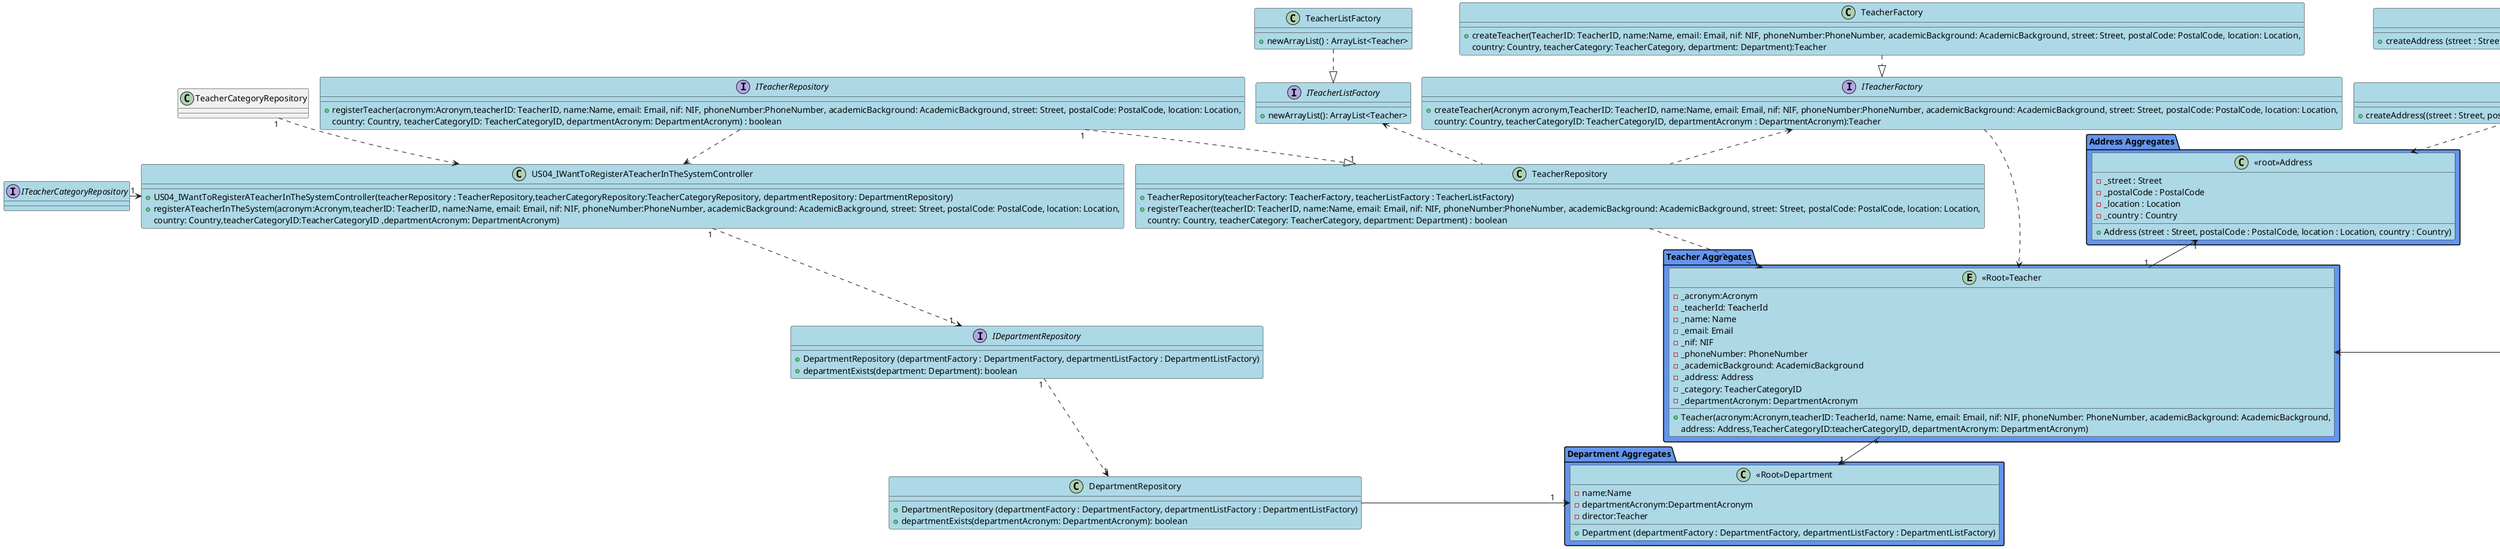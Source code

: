 @startuml
!pragma layout smetana

class US04_IWantToRegisterATeacherInTheSystemController #lightblue{
        +US04_IWantToRegisterATeacherInTheSystemController(teacherRepository : TeacherRepository,teacherCategoryRepository:TeacherCategoryRepository, departmentRepository: DepartmentRepository)
        +registerATeacherInTheSystem(acronym:Acronym,teacherID: TeacherID, name:Name, email: Email, nif: NIF, phoneNumber:PhoneNumber, academicBackground: AcademicBackground, street: Street, postalCode: PostalCode, location: Location,
                                          country: Country,teacherCategoryID:TeacherCategoryID ,departmentAcronym: DepartmentAcronym)
}

class TeacherRepository #lightblue{
    +TeacherRepository(teacherFactory: TeacherFactory, teacherListFactory : TeacherListFactory)
    +registerTeacher(teacherID: TeacherID, name:Name, email: Email, nif: NIF, phoneNumber:PhoneNumber, academicBackground: AcademicBackground, street: Street, postalCode: PostalCode, location: Location,
                          country: Country, teacherCategory: TeacherCategory, department: Department) : boolean
}

class TeacherFactory #lightblue{
    +createTeacher(TeacherID: TeacherID, name:Name, email: Email, nif: NIF, phoneNumber:PhoneNumber, academicBackground: AcademicBackground, street: Street, postalCode: PostalCode, location: Location,
                        country: Country, teacherCategory: TeacherCategory, department: Department):Teacher
}

class DepartmentRepository #lightblue{
    +DepartmentRepository (departmentFactory : DepartmentFactory, departmentListFactory : DepartmentListFactory)
    +departmentExists(departmentAcronym: DepartmentAcronym): boolean
}

class AddressFactory #lightblue{
    + createAddress (street : Street, postalCode : PostalCode, location : Location, country : Country)
}
class TeacherListFactory #lightblue{
    +newArrayList() : ArrayList<Teacher>
}
class TeacherCategoryFactory #lightblue{
    +createTeacherCategory(teacherCategoryID:TeacherCategoryID, name:Name)
}
interface ITeacherListFactory #lightblue{
    + newArrayList(): ArrayList<Teacher>
}

interface ITeacherFactory #lightblue{
+createTeacher(Acronym acronym,TeacherID: TeacherID, name:Name, email: Email, nif: NIF, phoneNumber:PhoneNumber, academicBackground: AcademicBackground, street: Street, postalCode: PostalCode, location: Location,
                        country: Country, teacherCategoryID: TeacherCategoryID, departmentAcronym : DepartmentAcronym):Teacher
}
interface IDepartmentRepository #lightblue{

    +DepartmentRepository (departmentFactory : DepartmentFactory, departmentListFactory : DepartmentListFactory)
    +departmentExists(department: Department): boolean
}
interface ITeacherRepository #lightblue{
+registerTeacher(acronym:Acronym,teacherID: TeacherID, name:Name, email: Email, nif: NIF, phoneNumber:PhoneNumber, academicBackground: AcademicBackground, street: Street, postalCode: PostalCode, location: Location,
                          country: Country, teacherCategoryID: TeacherCategoryID, departmentAcronym: DepartmentAcronym) : boolean
}
interface IAddressFactory #lightblue{
+createAddress((street : Street, postalCode : PostalCode, location : Location, country : Country) : Address
}
interface ITeacherCategoryRepository #lightblue{

}
interface ITeacherCategoryFactory #lightblue {}
package "Department Aggregates" #CornflowerBlue       {
class "<<Root>>Department"#lightblue {
    -name:Name
    -departmentAcronym:DepartmentAcronym
    -director:Teacher
    +Department (departmentFactory : DepartmentFactory, departmentListFactory : DepartmentListFactory)
}
}
package "Address Aggregates" #CornflowerBlue{
class "<<root>>Address" #lightblue{
    -_street : Street
    -_postalCode : PostalCode
    -_location : Location
    -_country : Country
    +Address (street : Street, postalCode : PostalCode, location : Location, country : Country)
}
}
package "Teacher Aggregates"#CornflowerBlue {
entity "<<Root>>Teacher"#lightblue {
    -_acronym:Acronym
    -_teacherId: TeacherId
    -_name: Name
    -_email: Email
    -_nif: NIF
    -_phoneNumber: PhoneNumber
    -_academicBackground: AcademicBackground
    -_address: Address
    -_category: TeacherCategoryID
    -_departmentAcronym: DepartmentAcronym
     +Teacher(acronym:Acronym,teacherID: TeacherId, name: Name, email: Email, nif: NIF, phoneNumber: PhoneNumber, academicBackground: AcademicBackground,
                address: Address,TeacherCategoryID:teacherCategoryID, departmentAcronym: DepartmentAcronym)
}
}
package "Teacher Category Aggregates" #CornflowerBlue{
entity "<<Root Teacher Category>>" #lightblue{
    -_teacherCategoryID: TeacherCategoryID
    -_name:Name
}
}
US04_IWantToRegisterATeacherInTheSystemController "1" ..> "1    " IDepartmentRepository
IDepartmentRepository "1"..>"1" DepartmentRepository
AddressFactory  ..|> IAddressFactory
IAddressFactory ..> "<<root>>Address"
"<<root>>Address""1" <-- "1" "<<Root>>Teacher"
"<<Root>>Teacher"  "*" --> "1               " "<<Root>>Department"
TeacherRepository ..> "<<Root>>Teacher"
TeacherRepository  .u.>             ITeacherListFactory
TeacherRepository  .u.>             ITeacherFactory
TeacherFactory ..|> ITeacherFactory
ITeacherFactory ..> "<<Root>>Teacher"
TeacherListFactory ..|> ITeacherListFactory
DepartmentRepository ->"1       " "<<Root>>Department"
ITeacherRepository "1"..|>"1" TeacherRepository
ITeacherRepository ..> US04_IWantToRegisterATeacherInTheSystemController
TeacherCategoryFactory ..> ITeacherCategoryFactory
ITeacherCategoryRepository "1"-> US04_IWantToRegisterATeacherInTheSystemController
TeacherCategoryRepository "1" ..> US04_IWantToRegisterATeacherInTheSystemController
ITeacherCategoryFactory --> "<<Root Teacher Category>>"
"<<Root Teacher Category>>" -> "<<Root>>Teacher"

@enduml
